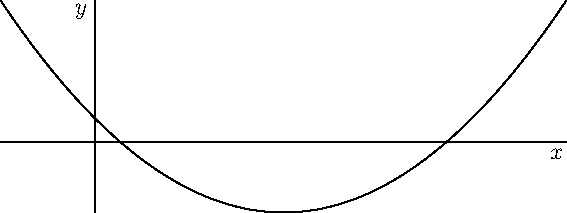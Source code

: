 size(10cm);
import graph;
xaxis("$x$");
yaxis("$y$");
real f(real x) {return ((x-2)^2-3)/4;}
draw(graph(f,-1,5));
